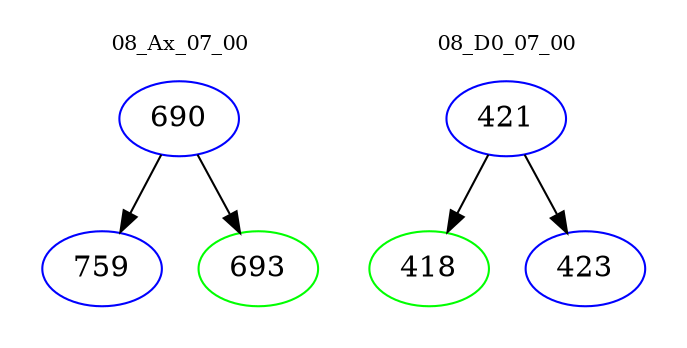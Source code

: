 digraph{
subgraph cluster_0 {
color = white
label = "08_Ax_07_00";
fontsize=10;
T0_690 [label="690", color="blue"]
T0_690 -> T0_759 [color="black"]
T0_759 [label="759", color="blue"]
T0_690 -> T0_693 [color="black"]
T0_693 [label="693", color="green"]
}
subgraph cluster_1 {
color = white
label = "08_D0_07_00";
fontsize=10;
T1_421 [label="421", color="blue"]
T1_421 -> T1_418 [color="black"]
T1_418 [label="418", color="green"]
T1_421 -> T1_423 [color="black"]
T1_423 [label="423", color="blue"]
}
}
